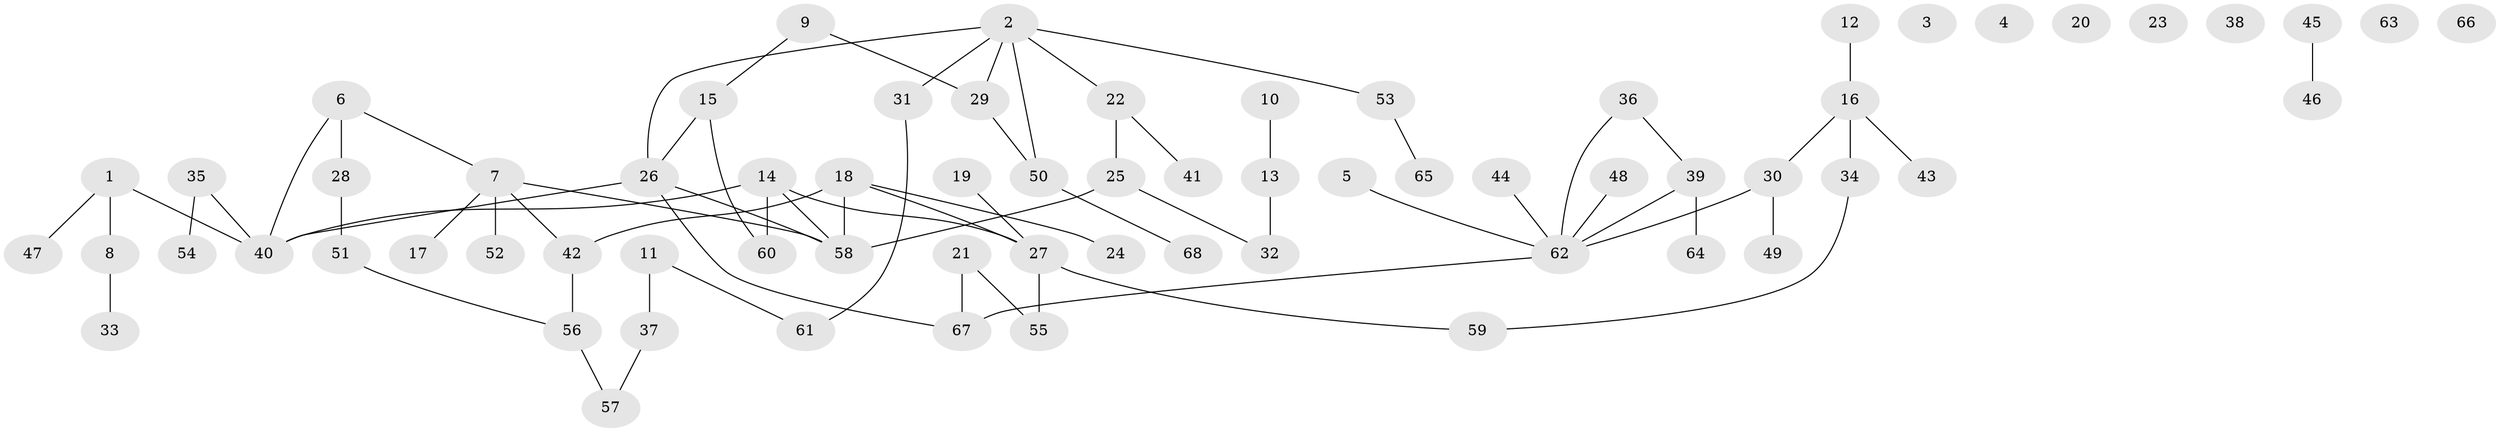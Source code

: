 // Generated by graph-tools (version 1.1) at 2025/13/03/09/25 04:13:05]
// undirected, 68 vertices, 72 edges
graph export_dot {
graph [start="1"]
  node [color=gray90,style=filled];
  1;
  2;
  3;
  4;
  5;
  6;
  7;
  8;
  9;
  10;
  11;
  12;
  13;
  14;
  15;
  16;
  17;
  18;
  19;
  20;
  21;
  22;
  23;
  24;
  25;
  26;
  27;
  28;
  29;
  30;
  31;
  32;
  33;
  34;
  35;
  36;
  37;
  38;
  39;
  40;
  41;
  42;
  43;
  44;
  45;
  46;
  47;
  48;
  49;
  50;
  51;
  52;
  53;
  54;
  55;
  56;
  57;
  58;
  59;
  60;
  61;
  62;
  63;
  64;
  65;
  66;
  67;
  68;
  1 -- 8;
  1 -- 40;
  1 -- 47;
  2 -- 22;
  2 -- 26;
  2 -- 29;
  2 -- 31;
  2 -- 50;
  2 -- 53;
  5 -- 62;
  6 -- 7;
  6 -- 28;
  6 -- 40;
  7 -- 17;
  7 -- 42;
  7 -- 52;
  7 -- 58;
  8 -- 33;
  9 -- 15;
  9 -- 29;
  10 -- 13;
  11 -- 37;
  11 -- 61;
  12 -- 16;
  13 -- 32;
  14 -- 27;
  14 -- 40;
  14 -- 58;
  14 -- 60;
  15 -- 26;
  15 -- 60;
  16 -- 30;
  16 -- 34;
  16 -- 43;
  18 -- 24;
  18 -- 27;
  18 -- 42;
  18 -- 58;
  19 -- 27;
  21 -- 55;
  21 -- 67;
  22 -- 25;
  22 -- 41;
  25 -- 32;
  25 -- 58;
  26 -- 40;
  26 -- 58;
  26 -- 67;
  27 -- 55;
  27 -- 59;
  28 -- 51;
  29 -- 50;
  30 -- 49;
  30 -- 62;
  31 -- 61;
  34 -- 59;
  35 -- 40;
  35 -- 54;
  36 -- 39;
  36 -- 62;
  37 -- 57;
  39 -- 62;
  39 -- 64;
  42 -- 56;
  44 -- 62;
  45 -- 46;
  48 -- 62;
  50 -- 68;
  51 -- 56;
  53 -- 65;
  56 -- 57;
  62 -- 67;
}
